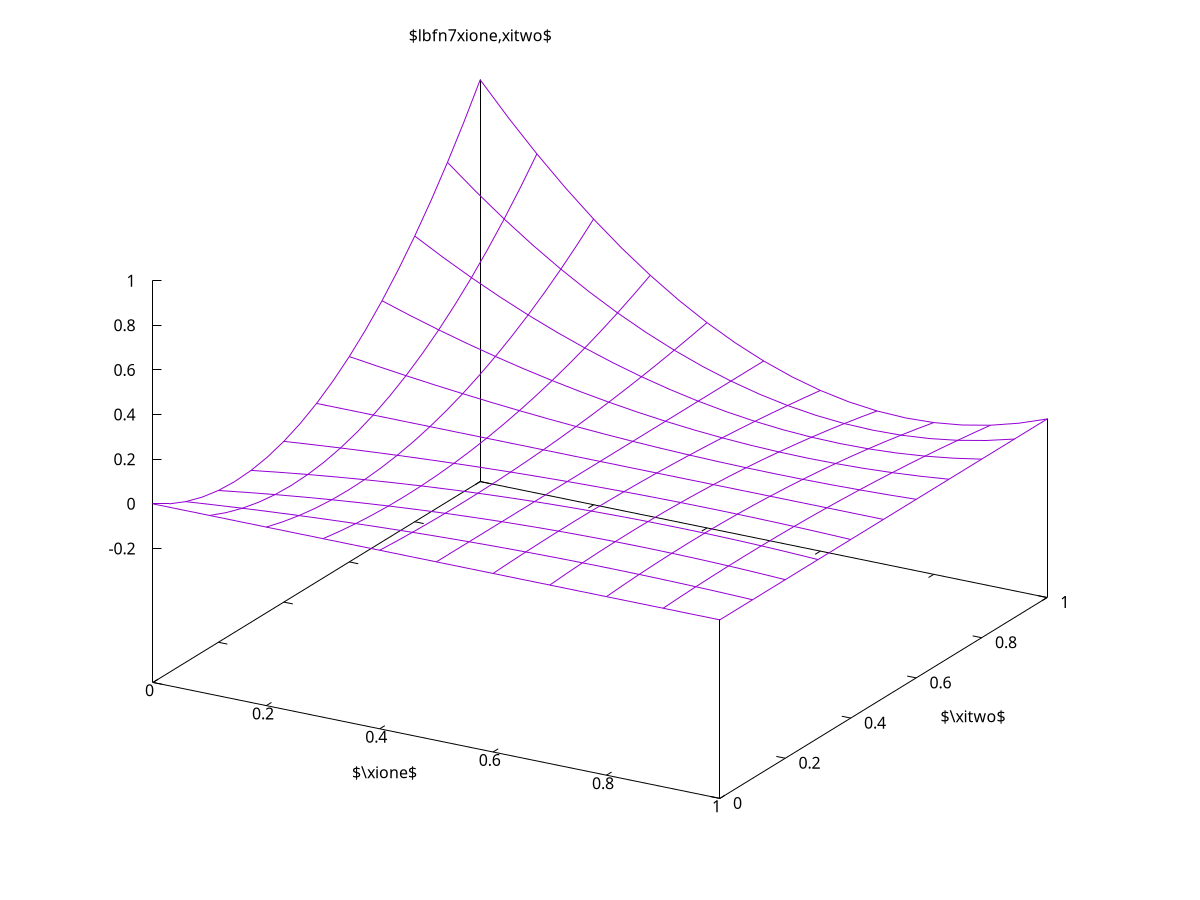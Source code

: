 #set title "Biquadratic Lagrange basis functions"
set nokey
set samples 21
set isosample 11
set xlabel "$\\xione$"
set ylabel "$\\xitwo$"
set label 7 "$\\lbfn{7}{\\xione,\\xitwo}$" at 0.00, 1.00, 1.20 centre
#set xtics  0.00,0.25,1
#set ytics -0.25,0.25,1
psi7(x,y)=2.0*(x-0.5)*(x-1.0)*2.0*y*(y-0.5)
set xrange [0:1]
set yrange [0:1]
set zrange [-0.2:1]
splot psi7(x,y)

 
